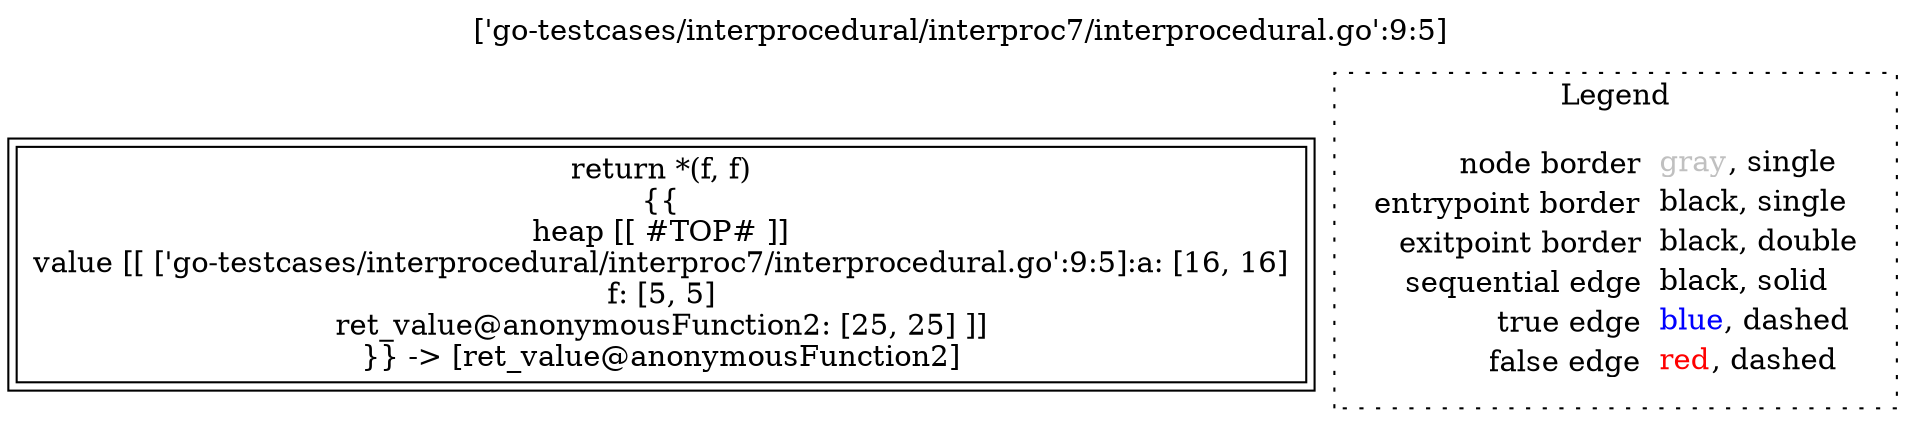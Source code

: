 digraph {
	labelloc="t";
	label="['go-testcases/interprocedural/interproc7/interprocedural.go':9:5]";
	"node0" [shape="rect",color="black",peripheries="2",label=<return *(f, f)<BR/>{{<BR/>heap [[ #TOP# ]]<BR/>value [[ ['go-testcases/interprocedural/interproc7/interprocedural.go':9:5]:a: [16, 16]<BR/>f: [5, 5]<BR/>ret_value@anonymousFunction2: [25, 25] ]]<BR/>}} -&gt; [ret_value@anonymousFunction2]>];
subgraph cluster_legend {
	label="Legend";
	style=dotted;
	node [shape=plaintext];
	"legend" [label=<<table border="0" cellpadding="2" cellspacing="0" cellborder="0"><tr><td align="right">node border&nbsp;</td><td align="left"><font color="gray">gray</font>, single</td></tr><tr><td align="right">entrypoint border&nbsp;</td><td align="left"><font color="black">black</font>, single</td></tr><tr><td align="right">exitpoint border&nbsp;</td><td align="left"><font color="black">black</font>, double</td></tr><tr><td align="right">sequential edge&nbsp;</td><td align="left"><font color="black">black</font>, solid</td></tr><tr><td align="right">true edge&nbsp;</td><td align="left"><font color="blue">blue</font>, dashed</td></tr><tr><td align="right">false edge&nbsp;</td><td align="left"><font color="red">red</font>, dashed</td></tr></table>>];
}

}
